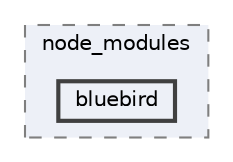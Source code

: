 digraph "pkiclassroomrescheduler/src/main/frontend/node_modules/bluebird"
{
 // LATEX_PDF_SIZE
  bgcolor="transparent";
  edge [fontname=Helvetica,fontsize=10,labelfontname=Helvetica,labelfontsize=10];
  node [fontname=Helvetica,fontsize=10,shape=box,height=0.2,width=0.4];
  compound=true
  subgraph clusterdir_72953eda66ccb3a2722c28e1c3e6c23b {
    graph [ bgcolor="#edf0f7", pencolor="grey50", label="node_modules", fontname=Helvetica,fontsize=10 style="filled,dashed", URL="dir_72953eda66ccb3a2722c28e1c3e6c23b.html",tooltip=""]
  dir_1a577799210177e248c4d0989348af98 [label="bluebird", fillcolor="#edf0f7", color="grey25", style="filled,bold", URL="dir_1a577799210177e248c4d0989348af98.html",tooltip=""];
  }
}
